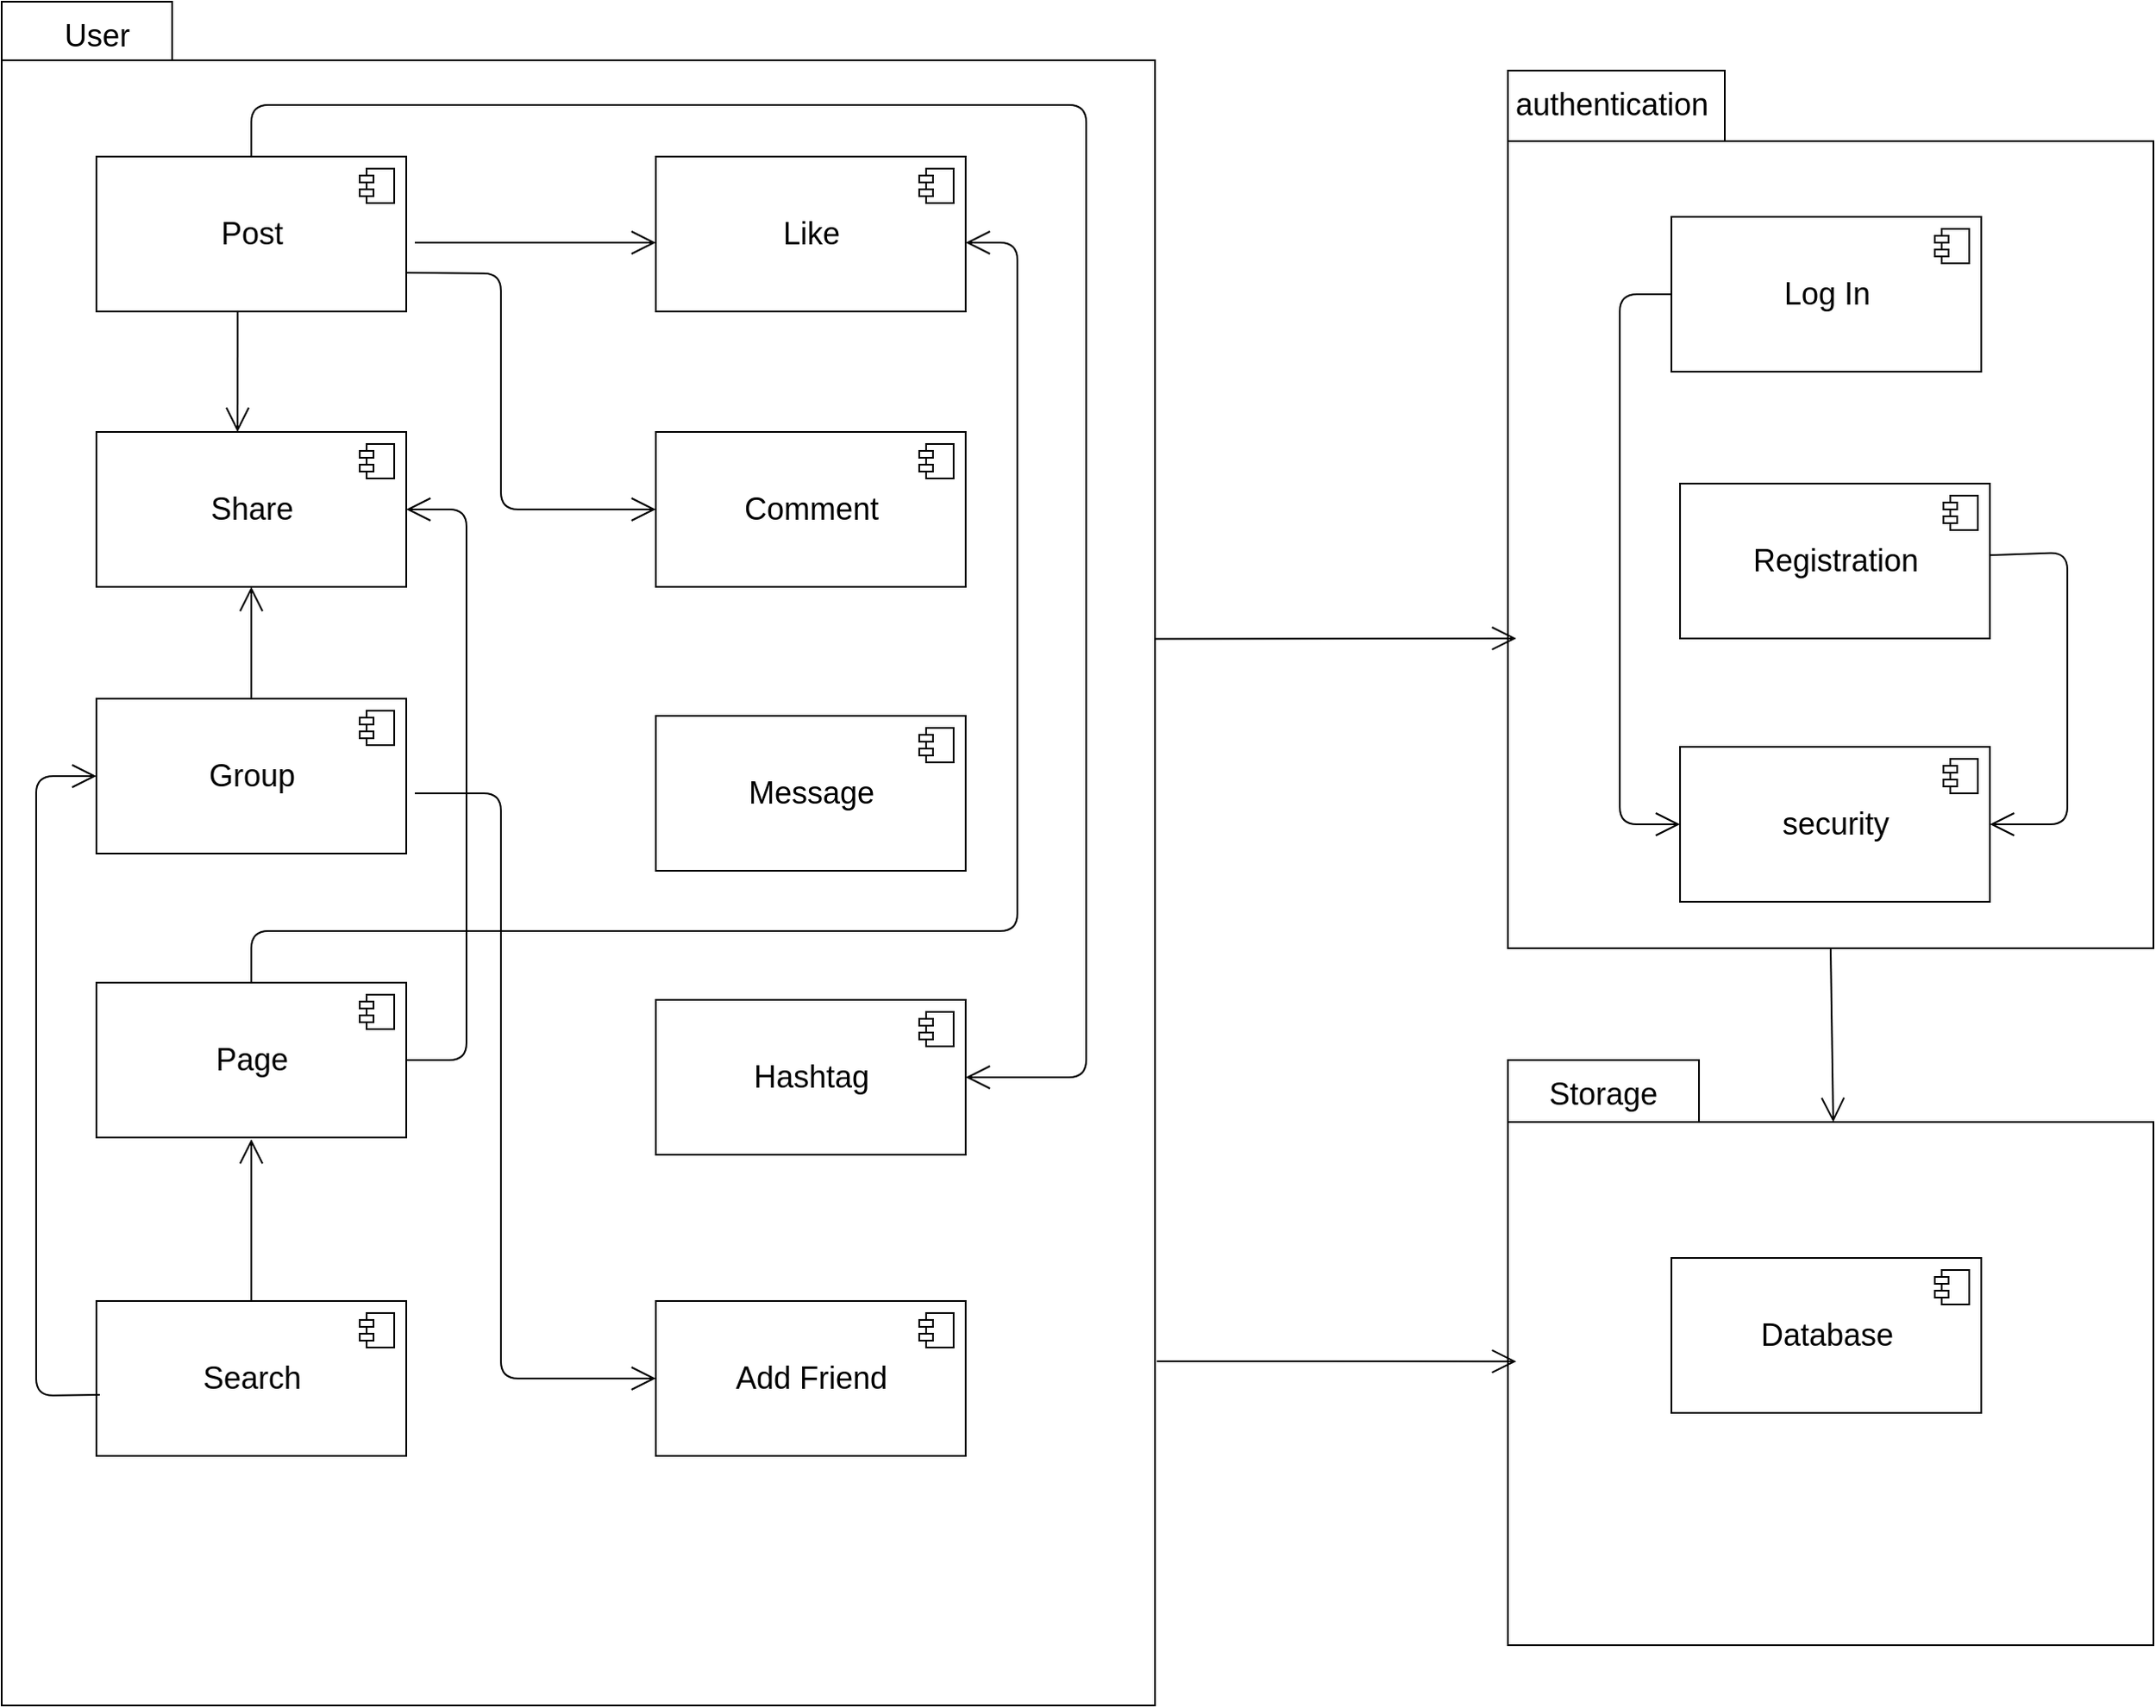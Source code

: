 <mxfile version="12.3.8" type="device" pages="1"><diagram id="vvmtcQ2uiwktw5kUPwTA" name="Page-1"><mxGraphModel dx="1563" dy="669" grid="1" gridSize="10" guides="1" tooltips="1" connect="1" arrows="1" fold="1" page="1" pageScale="1" pageWidth="850" pageHeight="1100" math="0" shadow="0"><root><mxCell id="0"/><mxCell id="1" parent="0"/><object label="" id="-tFNwaR9zMT855T7OBPV-1"><mxCell style="shape=folder;fontStyle=1;spacingTop=10;tabWidth=99;tabHeight=34;tabPosition=left;html=1;" vertex="1" parent="1"><mxGeometry x="30" y="20" width="670" height="990" as="geometry"/></mxCell></object><mxCell id="-tFNwaR9zMT855T7OBPV-4" value="&lt;font style=&quot;font-size: 18px&quot;&gt;User&lt;/font&gt;" style="text;html=1;align=center;verticalAlign=middle;resizable=0;points=[];;autosize=1;" vertex="1" parent="1"><mxGeometry x="60" y="30" width="50" height="20" as="geometry"/></mxCell><mxCell id="-tFNwaR9zMT855T7OBPV-6" value="package" style="shape=folder;fontStyle=1;spacingTop=10;tabWidth=126;tabHeight=41;tabPosition=left;html=1;" vertex="1" parent="1"><mxGeometry x="905" y="60" width="375" height="510" as="geometry"/></mxCell><mxCell id="-tFNwaR9zMT855T7OBPV-7" value="package" style="shape=folder;fontStyle=1;spacingTop=10;tabWidth=111;tabHeight=36;tabPosition=left;html=1;" vertex="1" parent="1"><mxGeometry x="905" y="635" width="375" height="340" as="geometry"/></mxCell><mxCell id="-tFNwaR9zMT855T7OBPV-8" value="&lt;font style=&quot;font-size: 18px&quot;&gt;Storage&lt;/font&gt;" style="text;html=1;align=center;verticalAlign=middle;resizable=0;points=[];;autosize=1;" vertex="1" parent="1"><mxGeometry x="920" y="645" width="80" height="20" as="geometry"/></mxCell><mxCell id="-tFNwaR9zMT855T7OBPV-9" value="&lt;font style=&quot;font-size: 18px&quot;&gt;authentication&lt;/font&gt;" style="text;html=1;align=center;verticalAlign=middle;resizable=0;points=[];;autosize=1;" vertex="1" parent="1"><mxGeometry x="900" y="70" width="130" height="20" as="geometry"/></mxCell><mxCell id="-tFNwaR9zMT855T7OBPV-10" value="&lt;span style=&quot;font-size: 18px&quot;&gt;Post&lt;/span&gt;" style="html=1;" vertex="1" parent="1"><mxGeometry x="85" y="110" width="180" height="90" as="geometry"/></mxCell><mxCell id="-tFNwaR9zMT855T7OBPV-11" value="" style="shape=component;jettyWidth=8;jettyHeight=4;" vertex="1" parent="-tFNwaR9zMT855T7OBPV-10"><mxGeometry x="1" width="20" height="20" relative="1" as="geometry"><mxPoint x="-27" y="7" as="offset"/></mxGeometry></mxCell><mxCell id="-tFNwaR9zMT855T7OBPV-12" value="&lt;span style=&quot;font-size: 18px&quot;&gt;Share&lt;/span&gt;" style="html=1;" vertex="1" parent="1"><mxGeometry x="85" y="270" width="180" height="90" as="geometry"/></mxCell><mxCell id="-tFNwaR9zMT855T7OBPV-13" value="" style="shape=component;jettyWidth=8;jettyHeight=4;" vertex="1" parent="-tFNwaR9zMT855T7OBPV-12"><mxGeometry x="1" width="20" height="20" relative="1" as="geometry"><mxPoint x="-27" y="7" as="offset"/></mxGeometry></mxCell><mxCell id="-tFNwaR9zMT855T7OBPV-14" value="&lt;span style=&quot;font-size: 18px&quot;&gt;Like&lt;/span&gt;" style="html=1;" vertex="1" parent="1"><mxGeometry x="410" y="110" width="180" height="90" as="geometry"/></mxCell><mxCell id="-tFNwaR9zMT855T7OBPV-15" value="" style="shape=component;jettyWidth=8;jettyHeight=4;" vertex="1" parent="-tFNwaR9zMT855T7OBPV-14"><mxGeometry x="1" width="20" height="20" relative="1" as="geometry"><mxPoint x="-27" y="7" as="offset"/></mxGeometry></mxCell><mxCell id="-tFNwaR9zMT855T7OBPV-16" value="&lt;span style=&quot;font-size: 18px&quot;&gt;Comment&lt;/span&gt;" style="html=1;" vertex="1" parent="1"><mxGeometry x="410" y="270" width="180" height="90" as="geometry"/></mxCell><mxCell id="-tFNwaR9zMT855T7OBPV-17" value="" style="shape=component;jettyWidth=8;jettyHeight=4;" vertex="1" parent="-tFNwaR9zMT855T7OBPV-16"><mxGeometry x="1" width="20" height="20" relative="1" as="geometry"><mxPoint x="-27" y="7" as="offset"/></mxGeometry></mxCell><mxCell id="-tFNwaR9zMT855T7OBPV-18" value="&lt;span style=&quot;font-size: 18px&quot;&gt;Group&lt;/span&gt;" style="html=1;" vertex="1" parent="1"><mxGeometry x="85" y="425" width="180" height="90" as="geometry"/></mxCell><mxCell id="-tFNwaR9zMT855T7OBPV-19" value="" style="shape=component;jettyWidth=8;jettyHeight=4;" vertex="1" parent="-tFNwaR9zMT855T7OBPV-18"><mxGeometry x="1" width="20" height="20" relative="1" as="geometry"><mxPoint x="-27" y="7" as="offset"/></mxGeometry></mxCell><mxCell id="-tFNwaR9zMT855T7OBPV-20" value="&lt;span style=&quot;font-size: 18px&quot;&gt;Message&lt;/span&gt;" style="html=1;" vertex="1" parent="1"><mxGeometry x="410" y="435" width="180" height="90" as="geometry"/></mxCell><mxCell id="-tFNwaR9zMT855T7OBPV-21" value="" style="shape=component;jettyWidth=8;jettyHeight=4;" vertex="1" parent="-tFNwaR9zMT855T7OBPV-20"><mxGeometry x="1" width="20" height="20" relative="1" as="geometry"><mxPoint x="-27" y="7" as="offset"/></mxGeometry></mxCell><mxCell id="-tFNwaR9zMT855T7OBPV-22" value="&lt;span style=&quot;font-size: 18px&quot;&gt;Page&lt;/span&gt;" style="html=1;" vertex="1" parent="1"><mxGeometry x="85" y="590" width="180" height="90" as="geometry"/></mxCell><mxCell id="-tFNwaR9zMT855T7OBPV-23" value="" style="shape=component;jettyWidth=8;jettyHeight=4;" vertex="1" parent="-tFNwaR9zMT855T7OBPV-22"><mxGeometry x="1" width="20" height="20" relative="1" as="geometry"><mxPoint x="-27" y="7" as="offset"/></mxGeometry></mxCell><mxCell id="-tFNwaR9zMT855T7OBPV-24" value="&lt;span style=&quot;font-size: 18px&quot;&gt;Hashtag&lt;/span&gt;" style="html=1;" vertex="1" parent="1"><mxGeometry x="410" y="600" width="180" height="90" as="geometry"/></mxCell><mxCell id="-tFNwaR9zMT855T7OBPV-25" value="" style="shape=component;jettyWidth=8;jettyHeight=4;" vertex="1" parent="-tFNwaR9zMT855T7OBPV-24"><mxGeometry x="1" width="20" height="20" relative="1" as="geometry"><mxPoint x="-27" y="7" as="offset"/></mxGeometry></mxCell><mxCell id="-tFNwaR9zMT855T7OBPV-26" value="&lt;span style=&quot;font-size: 18px&quot;&gt;Search&lt;/span&gt;" style="html=1;" vertex="1" parent="1"><mxGeometry x="85" y="775" width="180" height="90" as="geometry"/></mxCell><mxCell id="-tFNwaR9zMT855T7OBPV-27" value="" style="shape=component;jettyWidth=8;jettyHeight=4;" vertex="1" parent="-tFNwaR9zMT855T7OBPV-26"><mxGeometry x="1" width="20" height="20" relative="1" as="geometry"><mxPoint x="-27" y="7" as="offset"/></mxGeometry></mxCell><mxCell id="-tFNwaR9zMT855T7OBPV-28" value="&lt;span style=&quot;font-size: 18px&quot;&gt;Add Friend&lt;/span&gt;" style="html=1;" vertex="1" parent="1"><mxGeometry x="410" y="775" width="180" height="90" as="geometry"/></mxCell><mxCell id="-tFNwaR9zMT855T7OBPV-29" value="" style="shape=component;jettyWidth=8;jettyHeight=4;" vertex="1" parent="-tFNwaR9zMT855T7OBPV-28"><mxGeometry x="1" width="20" height="20" relative="1" as="geometry"><mxPoint x="-27" y="7" as="offset"/></mxGeometry></mxCell><mxCell id="-tFNwaR9zMT855T7OBPV-30" value="&lt;span style=&quot;font-size: 18px&quot;&gt;Log In&lt;/span&gt;" style="html=1;" vertex="1" parent="1"><mxGeometry x="1000" y="145" width="180" height="90" as="geometry"/></mxCell><mxCell id="-tFNwaR9zMT855T7OBPV-31" value="" style="shape=component;jettyWidth=8;jettyHeight=4;" vertex="1" parent="-tFNwaR9zMT855T7OBPV-30"><mxGeometry x="1" width="20" height="20" relative="1" as="geometry"><mxPoint x="-27" y="7" as="offset"/></mxGeometry></mxCell><mxCell id="-tFNwaR9zMT855T7OBPV-32" value="&lt;font style=&quot;font-size: 18px&quot;&gt;Registration&lt;/font&gt;" style="html=1;" vertex="1" parent="1"><mxGeometry x="1005" y="300" width="180" height="90" as="geometry"/></mxCell><mxCell id="-tFNwaR9zMT855T7OBPV-33" value="" style="shape=component;jettyWidth=8;jettyHeight=4;" vertex="1" parent="-tFNwaR9zMT855T7OBPV-32"><mxGeometry x="1" width="20" height="20" relative="1" as="geometry"><mxPoint x="-27" y="7" as="offset"/></mxGeometry></mxCell><mxCell id="-tFNwaR9zMT855T7OBPV-34" value="&lt;span style=&quot;font-size: 18px&quot;&gt;Database&lt;/span&gt;" style="html=1;" vertex="1" parent="1"><mxGeometry x="1000" y="750" width="180" height="90" as="geometry"/></mxCell><mxCell id="-tFNwaR9zMT855T7OBPV-35" value="" style="shape=component;jettyWidth=8;jettyHeight=4;" vertex="1" parent="-tFNwaR9zMT855T7OBPV-34"><mxGeometry x="1" width="20" height="20" relative="1" as="geometry"><mxPoint x="-27" y="7" as="offset"/></mxGeometry></mxCell><mxCell id="-tFNwaR9zMT855T7OBPV-36" value="&lt;span style=&quot;font-size: 18px&quot;&gt;security&lt;/span&gt;" style="html=1;" vertex="1" parent="1"><mxGeometry x="1005" y="453" width="180" height="90" as="geometry"/></mxCell><mxCell id="-tFNwaR9zMT855T7OBPV-37" value="" style="shape=component;jettyWidth=8;jettyHeight=4;" vertex="1" parent="-tFNwaR9zMT855T7OBPV-36"><mxGeometry x="1" width="20" height="20" relative="1" as="geometry"><mxPoint x="-27" y="7" as="offset"/></mxGeometry></mxCell><mxCell id="-tFNwaR9zMT855T7OBPV-38" value="" style="endArrow=open;endFill=1;endSize=12;html=1;entryX=0.013;entryY=0.647;entryDx=0;entryDy=0;entryPerimeter=0;exitX=1;exitY=0.374;exitDx=0;exitDy=0;exitPerimeter=0;" edge="1" parent="1" source="-tFNwaR9zMT855T7OBPV-1" target="-tFNwaR9zMT855T7OBPV-6"><mxGeometry width="160" relative="1" as="geometry"><mxPoint x="710" y="390" as="sourcePoint"/><mxPoint x="870" y="390" as="targetPoint"/></mxGeometry></mxCell><mxCell id="-tFNwaR9zMT855T7OBPV-39" value="" style="endArrow=open;endFill=1;endSize=12;html=1;entryX=0.013;entryY=0.515;entryDx=0;entryDy=0;entryPerimeter=0;" edge="1" parent="1" target="-tFNwaR9zMT855T7OBPV-7"><mxGeometry width="160" relative="1" as="geometry"><mxPoint x="701" y="810" as="sourcePoint"/><mxPoint x="900" y="810" as="targetPoint"/></mxGeometry></mxCell><mxCell id="-tFNwaR9zMT855T7OBPV-40" value="" style="endArrow=open;endFill=1;endSize=12;html=1;exitX=0.5;exitY=1;exitDx=0;exitDy=0;exitPerimeter=0;entryX=0.504;entryY=0.106;entryDx=0;entryDy=0;entryPerimeter=0;" edge="1" parent="1" source="-tFNwaR9zMT855T7OBPV-6" target="-tFNwaR9zMT855T7OBPV-7"><mxGeometry width="160" relative="1" as="geometry"><mxPoint x="1040" y="600" as="sourcePoint"/><mxPoint x="1200" y="600" as="targetPoint"/></mxGeometry></mxCell><mxCell id="-tFNwaR9zMT855T7OBPV-41" value="" style="endArrow=open;endFill=1;endSize=12;html=1;" edge="1" parent="1"><mxGeometry width="160" relative="1" as="geometry"><mxPoint x="270" y="160" as="sourcePoint"/><mxPoint x="410" y="160" as="targetPoint"/></mxGeometry></mxCell><mxCell id="-tFNwaR9zMT855T7OBPV-42" value="" style="endArrow=open;endFill=1;endSize=12;html=1;exitX=0.456;exitY=0.995;exitDx=0;exitDy=0;exitPerimeter=0;" edge="1" parent="1" source="-tFNwaR9zMT855T7OBPV-10"><mxGeometry width="160" relative="1" as="geometry"><mxPoint x="160" y="210" as="sourcePoint"/><mxPoint x="167" y="270" as="targetPoint"/></mxGeometry></mxCell><mxCell id="-tFNwaR9zMT855T7OBPV-44" value="" style="endArrow=open;endFill=1;endSize=12;html=1;exitX=1;exitY=0.75;exitDx=0;exitDy=0;entryX=0;entryY=0.5;entryDx=0;entryDy=0;" edge="1" parent="1" source="-tFNwaR9zMT855T7OBPV-10" target="-tFNwaR9zMT855T7OBPV-16"><mxGeometry width="160" relative="1" as="geometry"><mxPoint x="300" y="240" as="sourcePoint"/><mxPoint x="460" y="240" as="targetPoint"/><Array as="points"><mxPoint x="320" y="178"/><mxPoint x="320" y="315"/></Array></mxGeometry></mxCell><mxCell id="-tFNwaR9zMT855T7OBPV-45" value="" style="endArrow=open;endFill=1;endSize=12;html=1;entryX=0;entryY=0.5;entryDx=0;entryDy=0;" edge="1" parent="1" target="-tFNwaR9zMT855T7OBPV-28"><mxGeometry width="160" relative="1" as="geometry"><mxPoint x="270" y="480" as="sourcePoint"/><mxPoint x="430" y="480" as="targetPoint"/><Array as="points"><mxPoint x="320" y="480"/><mxPoint x="320" y="820"/></Array></mxGeometry></mxCell><mxCell id="-tFNwaR9zMT855T7OBPV-46" value="" style="endArrow=open;endFill=1;endSize=12;html=1;exitX=0.011;exitY=0.606;exitDx=0;exitDy=0;exitPerimeter=0;entryX=0;entryY=0.5;entryDx=0;entryDy=0;" edge="1" parent="1" source="-tFNwaR9zMT855T7OBPV-26" target="-tFNwaR9zMT855T7OBPV-18"><mxGeometry width="160" relative="1" as="geometry"><mxPoint x="50" y="760" as="sourcePoint"/><mxPoint x="210" y="760" as="targetPoint"/><Array as="points"><mxPoint x="50" y="830"/><mxPoint x="50" y="470"/></Array></mxGeometry></mxCell><mxCell id="-tFNwaR9zMT855T7OBPV-48" value="" style="endArrow=open;endFill=1;endSize=12;html=1;exitX=0.5;exitY=0;exitDx=0;exitDy=0;" edge="1" parent="1" source="-tFNwaR9zMT855T7OBPV-26"><mxGeometry width="160" relative="1" as="geometry"><mxPoint x="130" y="720" as="sourcePoint"/><mxPoint x="175" y="681" as="targetPoint"/></mxGeometry></mxCell><mxCell id="-tFNwaR9zMT855T7OBPV-49" value="" style="endArrow=open;endFill=1;endSize=12;html=1;exitX=0.5;exitY=0;exitDx=0;exitDy=0;" edge="1" parent="1" source="-tFNwaR9zMT855T7OBPV-22"><mxGeometry width="160" relative="1" as="geometry"><mxPoint x="400" y="560" as="sourcePoint"/><mxPoint x="590" y="160" as="targetPoint"/><Array as="points"><mxPoint x="175" y="560"/><mxPoint x="620" y="560"/><mxPoint x="620" y="160"/></Array></mxGeometry></mxCell><mxCell id="-tFNwaR9zMT855T7OBPV-50" value="" style="endArrow=open;endFill=1;endSize=12;html=1;exitX=0.5;exitY=0;exitDx=0;exitDy=0;entryX=0.5;entryY=1;entryDx=0;entryDy=0;" edge="1" parent="1" source="-tFNwaR9zMT855T7OBPV-18" target="-tFNwaR9zMT855T7OBPV-12"><mxGeometry width="160" relative="1" as="geometry"><mxPoint x="170" y="410" as="sourcePoint"/><mxPoint x="330" y="410" as="targetPoint"/></mxGeometry></mxCell><mxCell id="-tFNwaR9zMT855T7OBPV-51" value="" style="endArrow=open;endFill=1;endSize=12;html=1;exitX=1;exitY=0.5;exitDx=0;exitDy=0;entryX=1;entryY=0.5;entryDx=0;entryDy=0;" edge="1" parent="1" source="-tFNwaR9zMT855T7OBPV-22" target="-tFNwaR9zMT855T7OBPV-12"><mxGeometry width="160" relative="1" as="geometry"><mxPoint x="300" y="400" as="sourcePoint"/><mxPoint x="460" y="400" as="targetPoint"/><Array as="points"><mxPoint x="300" y="635"/><mxPoint x="300" y="315"/></Array></mxGeometry></mxCell><mxCell id="-tFNwaR9zMT855T7OBPV-52" value="" style="endArrow=open;endFill=1;endSize=12;html=1;exitX=0.5;exitY=0;exitDx=0;exitDy=0;entryX=1;entryY=0.5;entryDx=0;entryDy=0;" edge="1" parent="1" source="-tFNwaR9zMT855T7OBPV-10" target="-tFNwaR9zMT855T7OBPV-24"><mxGeometry width="160" relative="1" as="geometry"><mxPoint x="170" y="80" as="sourcePoint"/><mxPoint x="330" y="80" as="targetPoint"/><Array as="points"><mxPoint x="175" y="80"/><mxPoint x="660" y="80"/><mxPoint x="660" y="645"/></Array></mxGeometry></mxCell><mxCell id="-tFNwaR9zMT855T7OBPV-53" value="" style="endArrow=open;endFill=1;endSize=12;html=1;exitX=0;exitY=0.5;exitDx=0;exitDy=0;entryX=0;entryY=0.5;entryDx=0;entryDy=0;" edge="1" parent="1" source="-tFNwaR9zMT855T7OBPV-30" target="-tFNwaR9zMT855T7OBPV-36"><mxGeometry width="160" relative="1" as="geometry"><mxPoint x="920" y="260" as="sourcePoint"/><mxPoint x="1080" y="260" as="targetPoint"/><Array as="points"><mxPoint x="970" y="190"/><mxPoint x="970" y="498"/></Array></mxGeometry></mxCell><mxCell id="-tFNwaR9zMT855T7OBPV-54" value="" style="endArrow=open;endFill=1;endSize=12;html=1;entryX=1;entryY=0.5;entryDx=0;entryDy=0;" edge="1" parent="1" source="-tFNwaR9zMT855T7OBPV-32" target="-tFNwaR9zMT855T7OBPV-36"><mxGeometry width="160" relative="1" as="geometry"><mxPoint x="1190" y="340" as="sourcePoint"/><mxPoint x="1350" y="340" as="targetPoint"/><Array as="points"><mxPoint x="1230" y="340"/><mxPoint x="1230" y="498"/></Array></mxGeometry></mxCell></root></mxGraphModel></diagram></mxfile>